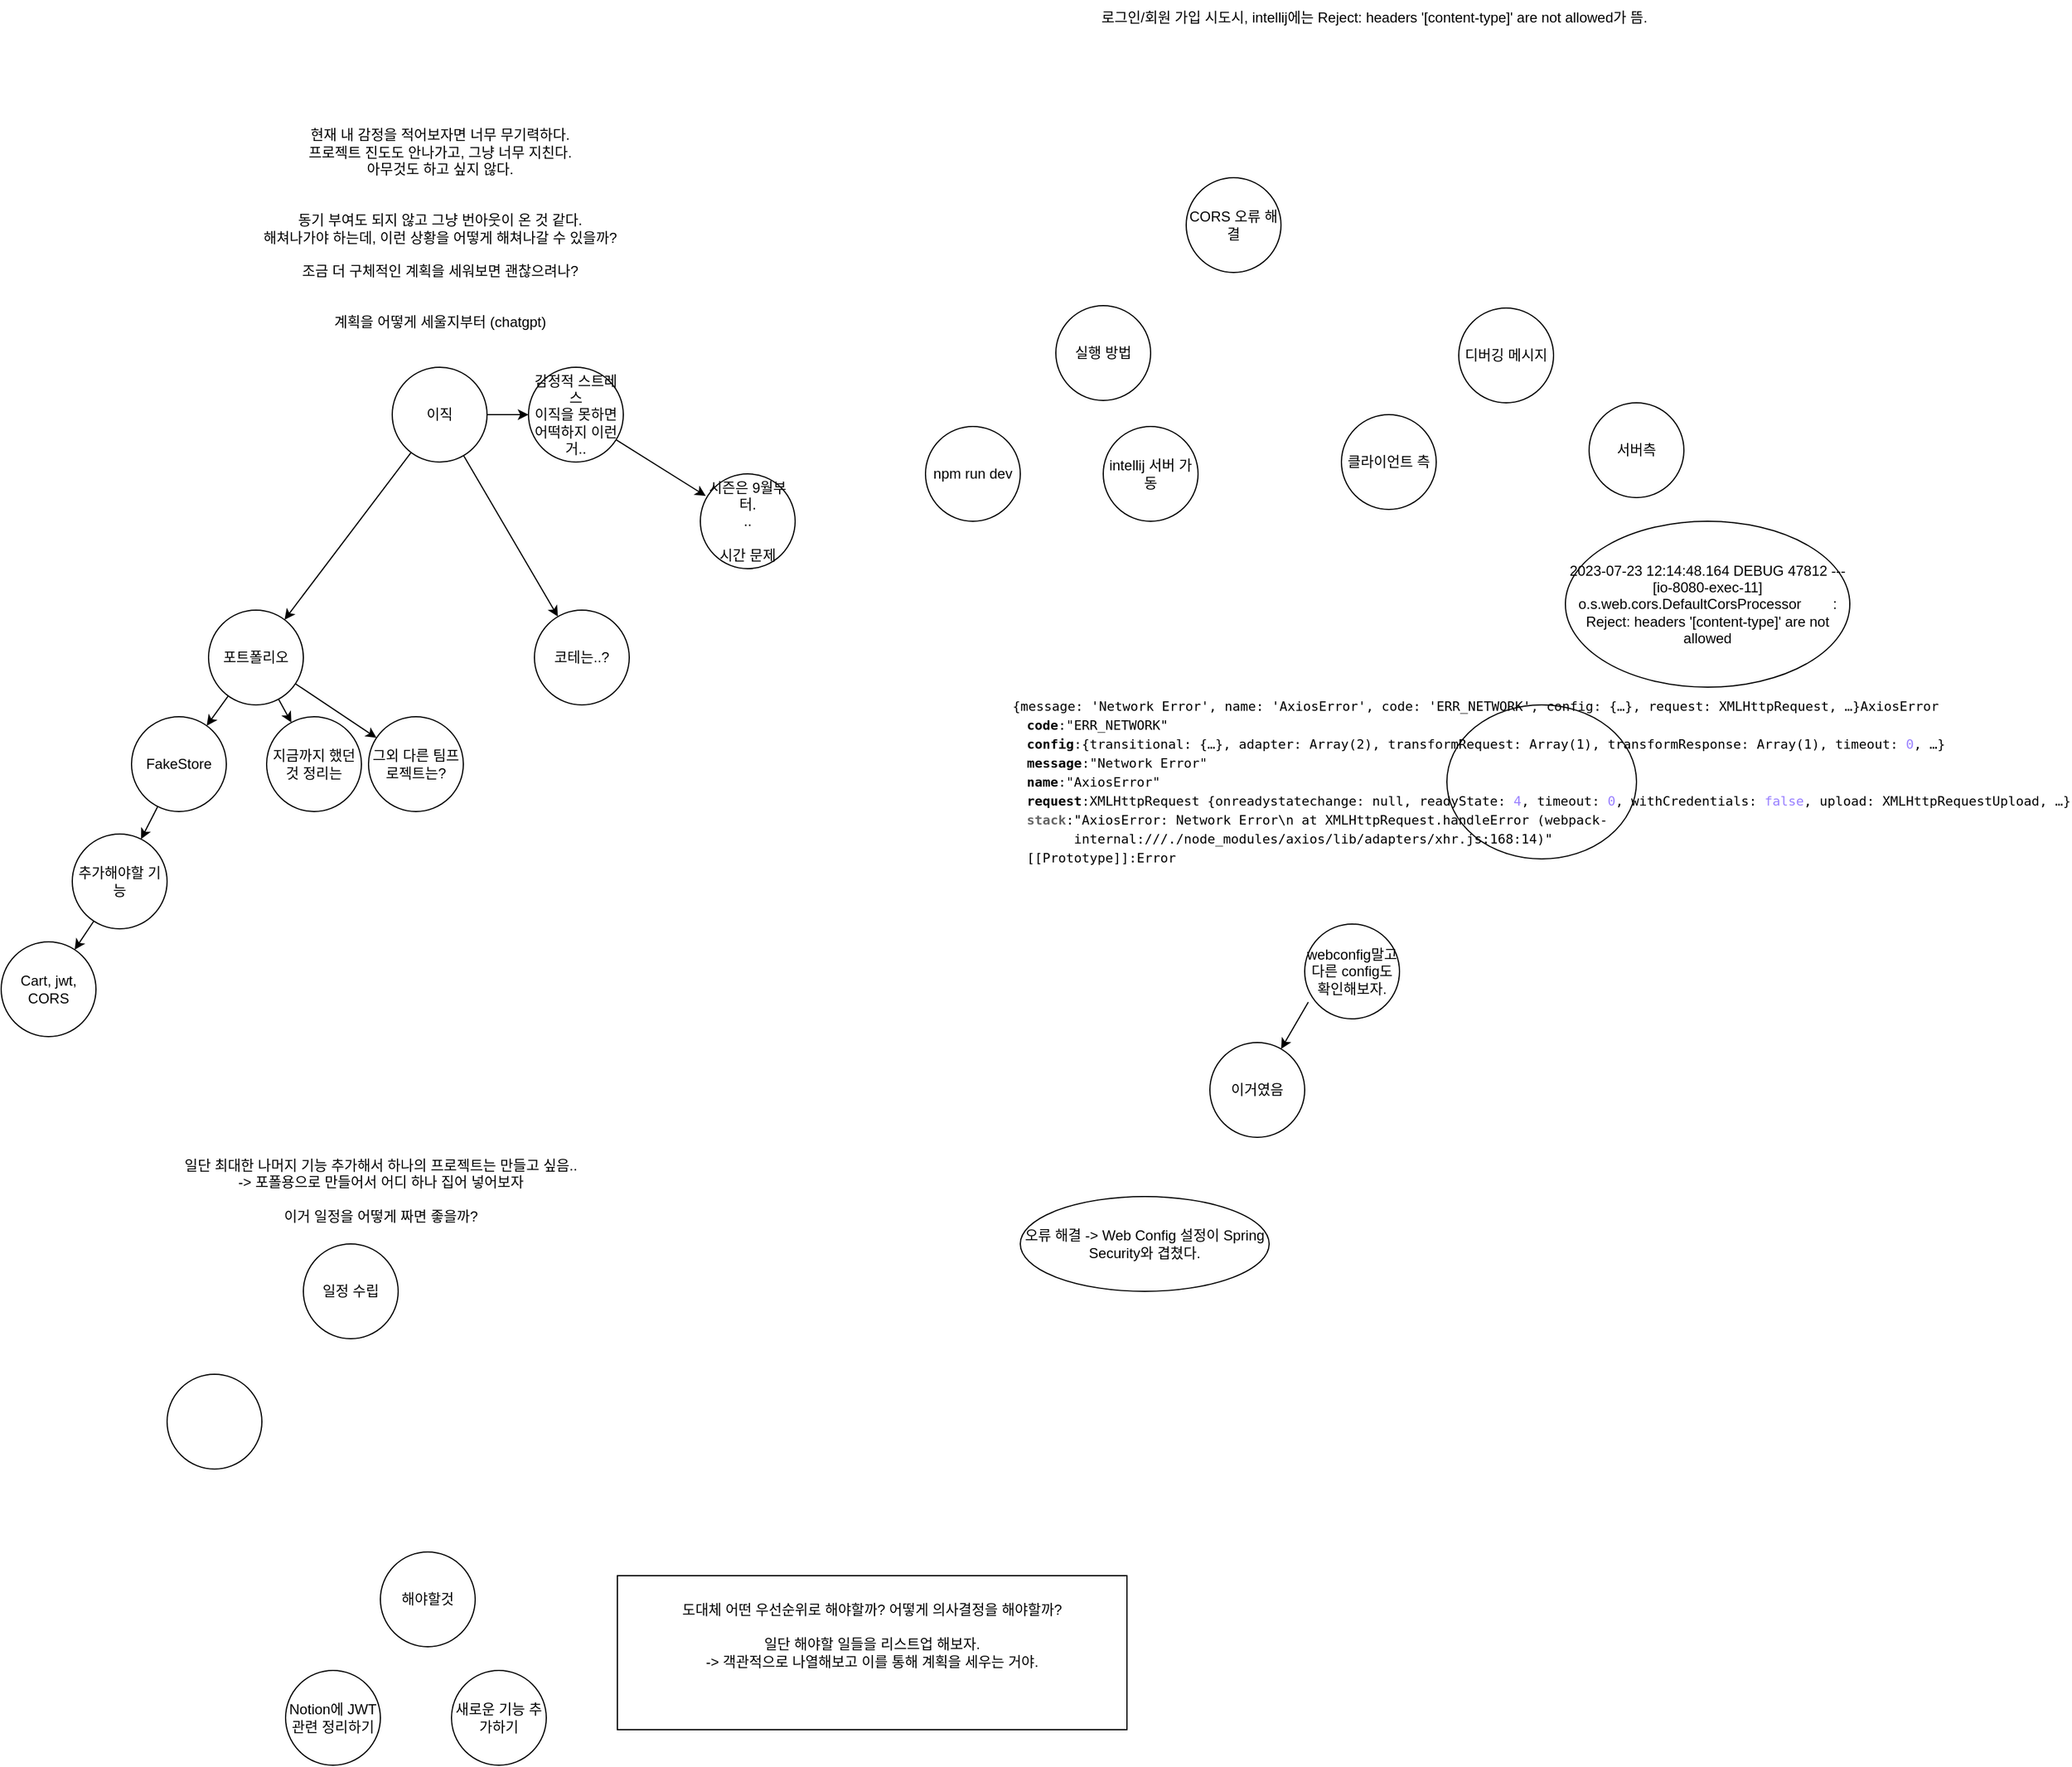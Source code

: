 <mxfile version="21.2.9" type="github">
  <diagram name="페이지-1" id="KOJUU7Jg7iE1d3swBxz0">
    <mxGraphModel dx="1644" dy="2077" grid="1" gridSize="10" guides="1" tooltips="1" connect="1" arrows="1" fold="1" page="1" pageScale="1" pageWidth="827" pageHeight="1169" math="0" shadow="0">
      <root>
        <mxCell id="0" />
        <mxCell id="1" parent="0" />
        <mxCell id="d41BM-Q_3s56RhrBIzpa-1" value="FakeStore" style="ellipse;whiteSpace=wrap;html=1;aspect=fixed;" vertex="1" parent="1">
          <mxGeometry x="180" y="495" width="80" height="80" as="geometry" />
        </mxCell>
        <mxCell id="d41BM-Q_3s56RhrBIzpa-2" value="현재 내 감정을 적어보자면 너무 무기력하다.&lt;br&gt;프로젝트 진도도 안나가고, 그냥 너무 지친다.&lt;br&gt;아무것도 하고 싶지 않다.&lt;br&gt;&lt;br&gt;&lt;br&gt;동기 부여도 되지 않고 그냥 번아웃이 온 것 같다.&lt;br&gt;해쳐나가야 하는데,&amp;nbsp;이런 상황을 어떻게 해쳐나갈 수 있을까?&lt;br&gt;&lt;br&gt;조금 더 구체적인 계획을 세워보면 괜찮으려나?&lt;br&gt;&lt;br&gt;&lt;br&gt;계획을 어떻게 세울지부터 (chatgpt)" style="text;html=1;align=center;verticalAlign=middle;resizable=0;points=[];autosize=1;strokeColor=none;fillColor=none;" vertex="1" parent="1">
          <mxGeometry x="285" y="-12" width="310" height="190" as="geometry" />
        </mxCell>
        <mxCell id="d41BM-Q_3s56RhrBIzpa-3" value="포트폴리오" style="ellipse;whiteSpace=wrap;html=1;" vertex="1" parent="1">
          <mxGeometry x="245" y="405" width="80" height="80" as="geometry" />
        </mxCell>
        <mxCell id="d41BM-Q_3s56RhrBIzpa-4" value="추가해야할 기능" style="ellipse;whiteSpace=wrap;html=1;" vertex="1" parent="1">
          <mxGeometry x="130" y="594" width="80" height="80" as="geometry" />
        </mxCell>
        <mxCell id="d41BM-Q_3s56RhrBIzpa-5" value="Cart, jwt, CORS" style="ellipse;whiteSpace=wrap;html=1;" vertex="1" parent="1">
          <mxGeometry x="70" y="685" width="80" height="80" as="geometry" />
        </mxCell>
        <mxCell id="d41BM-Q_3s56RhrBIzpa-6" value="시즌은 9월부터.&lt;br&gt;..&lt;br&gt;&lt;br&gt;시간 문제" style="ellipse;whiteSpace=wrap;html=1;" vertex="1" parent="1">
          <mxGeometry x="660" y="290" width="80" height="80" as="geometry" />
        </mxCell>
        <mxCell id="d41BM-Q_3s56RhrBIzpa-7" value="감정적 스트레스&lt;br&gt;이직을 못하면 어떡하지 이런거.." style="ellipse;whiteSpace=wrap;html=1;" vertex="1" parent="1">
          <mxGeometry x="515" y="200" width="80" height="80" as="geometry" />
        </mxCell>
        <mxCell id="d41BM-Q_3s56RhrBIzpa-8" value="그외 다른 팀프로젝트는?" style="ellipse;whiteSpace=wrap;html=1;" vertex="1" parent="1">
          <mxGeometry x="380" y="495" width="80" height="80" as="geometry" />
        </mxCell>
        <mxCell id="d41BM-Q_3s56RhrBIzpa-10" value="지금까지 했던것 정리는" style="ellipse;whiteSpace=wrap;html=1;" vertex="1" parent="1">
          <mxGeometry x="294" y="495" width="80" height="80" as="geometry" />
        </mxCell>
        <mxCell id="d41BM-Q_3s56RhrBIzpa-11" value="코테는..?" style="ellipse;whiteSpace=wrap;html=1;" vertex="1" parent="1">
          <mxGeometry x="520" y="405" width="80" height="80" as="geometry" />
        </mxCell>
        <mxCell id="d41BM-Q_3s56RhrBIzpa-14" value="" style="endArrow=classic;html=1;rounded=0;" edge="1" parent="1" source="d41BM-Q_3s56RhrBIzpa-3" target="d41BM-Q_3s56RhrBIzpa-1">
          <mxGeometry width="50" height="50" relative="1" as="geometry">
            <mxPoint x="195" y="455" as="sourcePoint" />
            <mxPoint x="245" y="405" as="targetPoint" />
          </mxGeometry>
        </mxCell>
        <mxCell id="d41BM-Q_3s56RhrBIzpa-15" value="" style="endArrow=classic;html=1;rounded=0;" edge="1" parent="1" source="d41BM-Q_3s56RhrBIzpa-3" target="d41BM-Q_3s56RhrBIzpa-10">
          <mxGeometry width="50" height="50" relative="1" as="geometry">
            <mxPoint x="284" y="485" as="sourcePoint" />
            <mxPoint x="257" y="515" as="targetPoint" />
          </mxGeometry>
        </mxCell>
        <mxCell id="d41BM-Q_3s56RhrBIzpa-16" value="" style="endArrow=classic;html=1;rounded=0;" edge="1" parent="1" source="d41BM-Q_3s56RhrBIzpa-3" target="d41BM-Q_3s56RhrBIzpa-8">
          <mxGeometry width="50" height="50" relative="1" as="geometry">
            <mxPoint x="294" y="495" as="sourcePoint" />
            <mxPoint x="267" y="525" as="targetPoint" />
          </mxGeometry>
        </mxCell>
        <mxCell id="d41BM-Q_3s56RhrBIzpa-17" value="" style="endArrow=classic;html=1;rounded=0;" edge="1" parent="1" source="d41BM-Q_3s56RhrBIzpa-1" target="d41BM-Q_3s56RhrBIzpa-4">
          <mxGeometry width="50" height="50" relative="1" as="geometry">
            <mxPoint x="280" y="575" as="sourcePoint" />
            <mxPoint x="330" y="525" as="targetPoint" />
          </mxGeometry>
        </mxCell>
        <mxCell id="d41BM-Q_3s56RhrBIzpa-18" value="" style="endArrow=classic;html=1;rounded=0;" edge="1" parent="1" source="d41BM-Q_3s56RhrBIzpa-4" target="d41BM-Q_3s56RhrBIzpa-5">
          <mxGeometry width="50" height="50" relative="1" as="geometry">
            <mxPoint x="194" y="665" as="sourcePoint" />
            <mxPoint x="180" y="692" as="targetPoint" />
          </mxGeometry>
        </mxCell>
        <mxCell id="d41BM-Q_3s56RhrBIzpa-19" value="이직" style="ellipse;whiteSpace=wrap;html=1;" vertex="1" parent="1">
          <mxGeometry x="400" y="200" width="80" height="80" as="geometry" />
        </mxCell>
        <mxCell id="d41BM-Q_3s56RhrBIzpa-22" value="" style="endArrow=classic;html=1;rounded=0;" edge="1" parent="1" source="d41BM-Q_3s56RhrBIzpa-19" target="d41BM-Q_3s56RhrBIzpa-3">
          <mxGeometry width="50" height="50" relative="1" as="geometry">
            <mxPoint x="800" y="490" as="sourcePoint" />
            <mxPoint x="850" y="440" as="targetPoint" />
          </mxGeometry>
        </mxCell>
        <mxCell id="d41BM-Q_3s56RhrBIzpa-23" value="" style="endArrow=classic;html=1;rounded=0;" edge="1" parent="1" source="d41BM-Q_3s56RhrBIzpa-19" target="d41BM-Q_3s56RhrBIzpa-11">
          <mxGeometry width="50" height="50" relative="1" as="geometry">
            <mxPoint x="426" y="282" as="sourcePoint" />
            <mxPoint x="319" y="423" as="targetPoint" />
          </mxGeometry>
        </mxCell>
        <mxCell id="d41BM-Q_3s56RhrBIzpa-24" value="" style="endArrow=classic;html=1;rounded=0;" edge="1" parent="1" source="d41BM-Q_3s56RhrBIzpa-19" target="d41BM-Q_3s56RhrBIzpa-7">
          <mxGeometry width="50" height="50" relative="1" as="geometry">
            <mxPoint x="800" y="490" as="sourcePoint" />
            <mxPoint x="850" y="440" as="targetPoint" />
          </mxGeometry>
        </mxCell>
        <mxCell id="d41BM-Q_3s56RhrBIzpa-25" value="" style="endArrow=classic;html=1;rounded=0;entryX=0.057;entryY=0.233;entryDx=0;entryDy=0;entryPerimeter=0;" edge="1" parent="1" source="d41BM-Q_3s56RhrBIzpa-7" target="d41BM-Q_3s56RhrBIzpa-6">
          <mxGeometry width="50" height="50" relative="1" as="geometry">
            <mxPoint x="800" y="490" as="sourcePoint" />
            <mxPoint x="850" y="440" as="targetPoint" />
          </mxGeometry>
        </mxCell>
        <mxCell id="d41BM-Q_3s56RhrBIzpa-27" value="CORS 오류 해결" style="ellipse;whiteSpace=wrap;html=1;" vertex="1" parent="1">
          <mxGeometry x="1070" y="40" width="80" height="80" as="geometry" />
        </mxCell>
        <mxCell id="d41BM-Q_3s56RhrBIzpa-28" value="실행 방법&lt;br&gt;" style="ellipse;whiteSpace=wrap;html=1;" vertex="1" parent="1">
          <mxGeometry x="960" y="148" width="80" height="80" as="geometry" />
        </mxCell>
        <mxCell id="d41BM-Q_3s56RhrBIzpa-30" value="npm run dev" style="ellipse;whiteSpace=wrap;html=1;" vertex="1" parent="1">
          <mxGeometry x="850" y="250" width="80" height="80" as="geometry" />
        </mxCell>
        <mxCell id="d41BM-Q_3s56RhrBIzpa-31" value="intellij 서버 가동" style="ellipse;whiteSpace=wrap;html=1;" vertex="1" parent="1">
          <mxGeometry x="1000" y="250" width="80" height="80" as="geometry" />
        </mxCell>
        <mxCell id="d41BM-Q_3s56RhrBIzpa-32" value="일단 최대한 나머지 기능 추가해서 하나의 프로젝트는 만들고 싶음..&lt;br&gt;-&amp;gt; 포폴용으로 만들어서 어디 하나 집어 넣어보자&lt;br&gt;&lt;br&gt;이거 일정을 어떻게 짜면 좋을까?" style="text;html=1;align=center;verticalAlign=middle;resizable=0;points=[];autosize=1;strokeColor=none;fillColor=none;" vertex="1" parent="1">
          <mxGeometry x="220" y="860" width="340" height="70" as="geometry" />
        </mxCell>
        <mxCell id="d41BM-Q_3s56RhrBIzpa-33" value="일정 수립" style="ellipse;whiteSpace=wrap;html=1;" vertex="1" parent="1">
          <mxGeometry x="325" y="940" width="80" height="80" as="geometry" />
        </mxCell>
        <mxCell id="d41BM-Q_3s56RhrBIzpa-34" value="" style="ellipse;whiteSpace=wrap;html=1;" vertex="1" parent="1">
          <mxGeometry x="210" y="1050" width="80" height="80" as="geometry" />
        </mxCell>
        <mxCell id="d41BM-Q_3s56RhrBIzpa-35" value="디버깅 메시지" style="ellipse;whiteSpace=wrap;html=1;" vertex="1" parent="1">
          <mxGeometry x="1300" y="150" width="80" height="80" as="geometry" />
        </mxCell>
        <mxCell id="d41BM-Q_3s56RhrBIzpa-36" value="로그인/회원 가입 시도시, intellij에는&amp;nbsp;Reject: headers &#39;[content-type]&#39; are not allowed가 뜸.&amp;nbsp;" style="text;html=1;align=center;verticalAlign=middle;resizable=0;points=[];autosize=1;strokeColor=none;fillColor=none;" vertex="1" parent="1">
          <mxGeometry x="990" y="-110" width="480" height="30" as="geometry" />
        </mxCell>
        <mxCell id="d41BM-Q_3s56RhrBIzpa-38" value="2023-07-23 12:14:48.164 DEBUG 47812 --- [io-8080-exec-11] o.s.web.cors.DefaultCorsProcessor&amp;nbsp; &amp;nbsp; &amp;nbsp; &amp;nbsp; : Reject: headers &#39;[content-type]&#39; are not allowed" style="ellipse;whiteSpace=wrap;html=1;" vertex="1" parent="1">
          <mxGeometry x="1390" y="330" width="240" height="140" as="geometry" />
        </mxCell>
        <mxCell id="d41BM-Q_3s56RhrBIzpa-39" value="서버측" style="ellipse;whiteSpace=wrap;html=1;" vertex="1" parent="1">
          <mxGeometry x="1410" y="230" width="80" height="80" as="geometry" />
        </mxCell>
        <mxCell id="d41BM-Q_3s56RhrBIzpa-40" value="클라이언트 측" style="ellipse;whiteSpace=wrap;html=1;" vertex="1" parent="1">
          <mxGeometry x="1201" y="240" width="80" height="80" as="geometry" />
        </mxCell>
        <mxCell id="d41BM-Q_3s56RhrBIzpa-44" value="&lt;ol style=&quot;box-sizing: border-box; min-width: 0px; min-height: 0px; font-family: menlo, monospace; font-size: 11px; padding: 0px; margin: 0px; z-index: 0; position: relative; color: var(--color-text-primary); display: flex; flex-direction: column; list-style-type: none; text-align: start;&quot; tabindex=&quot;-1&quot; role=&quot;tree&quot; class=&quot;tree-outline hide-selection-when-blurred source-code object-properties-section&quot;&gt;&lt;li style=&quot;box-sizing: border-box; min-width: 0px; min-height: 16px; display: flex; flex-direction: row; text-overflow: ellipsis; position: relative; align-items: center; user-select: text;&quot; aria-expanded=&quot;true&quot; class=&quot;parent object-properties-section-root-element expanded&quot; role=&quot;treeitem&quot; title=&quot;&quot;&gt;&lt;span style=&quot;box-sizing: border-box; min-width: 0px; min-height: 0px;&quot; class=&quot;object-properties-preview&quot;&gt;{&lt;span style=&quot;box-sizing: border-box; min-width: 0px; min-height: 0px; color: var(--color-text-secondary); flex-shrink: 0;&quot; class=&quot;name&quot;&gt;message&lt;/span&gt;: &lt;span style=&quot;box-sizing: border-box; min-width: 0px; min-height: 0px; unicode-bidi: -webkit-isolate; color: var(--color-syntax-1); word-break: break-all;&quot; class=&quot;object-value-string&quot;&gt;&#39;Network Error&#39;&lt;/span&gt;, &lt;span style=&quot;box-sizing: border-box; min-width: 0px; min-height: 0px; color: var(--color-text-secondary); flex-shrink: 0;&quot; class=&quot;name&quot;&gt;name&lt;/span&gt;: &lt;span style=&quot;box-sizing: border-box; min-width: 0px; min-height: 0px; unicode-bidi: -webkit-isolate; color: var(--color-syntax-1); word-break: break-all;&quot; class=&quot;object-value-string&quot;&gt;&#39;AxiosError&#39;&lt;/span&gt;, &lt;span style=&quot;box-sizing: border-box; min-width: 0px; min-height: 0px; color: var(--color-text-secondary); flex-shrink: 0;&quot; class=&quot;name&quot;&gt;code&lt;/span&gt;: &lt;span style=&quot;box-sizing: border-box; min-width: 0px; min-height: 0px; unicode-bidi: -webkit-isolate; color: var(--color-syntax-1); word-break: break-all;&quot; class=&quot;object-value-string&quot;&gt;&#39;ERR_NETWORK&#39;&lt;/span&gt;, &lt;span style=&quot;box-sizing: border-box; min-width: 0px; min-height: 0px; color: var(--color-text-secondary); flex-shrink: 0;&quot; class=&quot;name&quot;&gt;config&lt;/span&gt;: &lt;span style=&quot;box-sizing: border-box; min-width: 0px; min-height: 0px;&quot; title=&quot;Object&quot; class=&quot;object-value-object&quot;&gt;{…}&lt;/span&gt;, &lt;span style=&quot;box-sizing: border-box; min-width: 0px; min-height: 0px; color: var(--color-text-secondary); flex-shrink: 0;&quot; class=&quot;name&quot;&gt;request&lt;/span&gt;: &lt;span style=&quot;box-sizing: border-box; min-width: 0px; min-height: 0px;&quot; title=&quot;XMLHttpRequest&quot; class=&quot;object-value-object&quot;&gt;XMLHttpRequest&lt;/span&gt;&lt;span style=&quot;box-sizing: border-box; min-width: 0px; min-height: 0px;&quot;&gt;,&amp;nbsp;…&lt;/span&gt;}&lt;/span&gt;&lt;span style=&quot;box-sizing: border-box; min-width: 0px; min-height: 0px;&quot; class=&quot;object-description&quot;&gt;AxiosError&amp;nbsp;&lt;/span&gt;&lt;span style=&quot;box-sizing: border-box; min-width: 0px; min-height: 0px; overflow-wrap: break-word; font-style: italic; word-break: break-all;&quot; tabindex=&quot;-1&quot; class=&quot;console-object console-object-preview&quot;&gt;&lt;/span&gt;&lt;/li&gt;&lt;ol style=&quot;box-sizing: border-box; min-width: 0px; min-height: 0px; list-style-type: none; padding-left: 12px;&quot; role=&quot;group&quot; class=&quot;children expanded&quot;&gt;&lt;li style=&quot;box-sizing: border-box; min-width: 0px; min-height: 16px; text-overflow: ellipsis; position: relative; display: flex; align-items: center; user-select: text;&quot; data-object-property-name-for-test=&quot;code&quot; role=&quot;treeitem&quot;&gt;&lt;span style=&quot;box-sizing: border-box; min-width: 0px; min-height: 0px; overflow: hidden; line-height: 16px; display: flex;&quot; class=&quot;name-and-value&quot;&gt;&lt;span style=&quot;box-sizing: border-box; min-width: 0px; min-height: 0px; color: var(--color-syntax-2); flex-shrink: 0; font-weight: bold;&quot; title=&quot;code&quot; class=&quot;name own-property&quot;&gt;code&lt;/span&gt;&lt;span style=&quot;box-sizing: border-box; min-width: 0px; min-height: 0px; flex-shrink: 0;&quot; class=&quot;separator&quot;&gt;: &lt;/span&gt;&lt;span style=&quot;box-sizing: border-box; min-width: 0px; min-height: 0px; unicode-bidi: -webkit-isolate; color: var(--color-syntax-1);&quot; title=&quot;ERR_NETWORK&quot; class=&quot;object-value-string value&quot;&gt;&quot;ERR_NETWORK&quot;&lt;/span&gt;&lt;/span&gt;&lt;/li&gt;&lt;li style=&quot;box-sizing: border-box; min-width: 0px; min-height: 16px; text-overflow: ellipsis; position: relative; display: flex; align-items: center; user-select: text;&quot; aria-expanded=&quot;false&quot; class=&quot;parent&quot; data-object-property-name-for-test=&quot;config&quot; role=&quot;treeitem&quot;&gt;&lt;span style=&quot;box-sizing: border-box; min-width: 0px; min-height: 0px; overflow: hidden; line-height: 16px; display: flex;&quot; class=&quot;name-and-value&quot;&gt;&lt;span style=&quot;box-sizing: border-box; min-width: 0px; min-height: 0px; color: var(--color-syntax-2); flex-shrink: 0; font-weight: bold;&quot; title=&quot;config&quot; class=&quot;name own-property&quot;&gt;config&lt;/span&gt;&lt;span style=&quot;box-sizing: border-box; min-width: 0px; min-height: 0px; flex-shrink: 0;&quot; class=&quot;separator&quot;&gt;: &lt;/span&gt;&lt;span style=&quot;box-sizing: border-box; min-width: 0px; min-height: 0px;&quot; title=&quot;Object&quot; class=&quot;object-value-object value&quot;&gt;&lt;span style=&quot;box-sizing: border-box; min-width: 0px; min-height: 0px;&quot; class=&quot;object-properties-preview&quot;&gt;{&lt;span style=&quot;box-sizing: border-box; min-width: 0px; min-height: 0px; color: var(--color-text-secondary); flex-shrink: 0;&quot; class=&quot;name&quot;&gt;transitional&lt;/span&gt;:&amp;nbsp;&lt;span style=&quot;box-sizing: border-box; min-width: 0px; min-height: 0px;&quot; title=&quot;Object&quot; class=&quot;object-value-object&quot;&gt;{…}&lt;/span&gt;,&amp;nbsp;&lt;span style=&quot;box-sizing: border-box; min-width: 0px; min-height: 0px; color: var(--color-text-secondary); flex-shrink: 0;&quot; class=&quot;name&quot;&gt;adapter&lt;/span&gt;:&amp;nbsp;&lt;span style=&quot;box-sizing: border-box; min-width: 0px; min-height: 0px;&quot; class=&quot;object-value-array&quot;&gt;Array(2)&lt;/span&gt;,&amp;nbsp;&lt;span style=&quot;box-sizing: border-box; min-width: 0px; min-height: 0px; color: var(--color-text-secondary); flex-shrink: 0;&quot; class=&quot;name&quot;&gt;transformRequest&lt;/span&gt;:&amp;nbsp;&lt;span style=&quot;box-sizing: border-box; min-width: 0px; min-height: 0px;&quot; class=&quot;object-value-array&quot;&gt;Array(1)&lt;/span&gt;,&amp;nbsp;&lt;span style=&quot;box-sizing: border-box; min-width: 0px; min-height: 0px; color: var(--color-text-secondary); flex-shrink: 0;&quot; class=&quot;name&quot;&gt;transformResponse&lt;/span&gt;:&amp;nbsp;&lt;span style=&quot;box-sizing: border-box; min-width: 0px; min-height: 0px;&quot; class=&quot;object-value-array&quot;&gt;Array(1)&lt;/span&gt;,&amp;nbsp;&lt;span style=&quot;box-sizing: border-box; min-width: 0px; min-height: 0px; color: var(--color-text-secondary); flex-shrink: 0;&quot; class=&quot;name&quot;&gt;timeout&lt;/span&gt;:&amp;nbsp;&lt;span style=&quot;box-sizing: border-box; min-width: 0px; min-height: 0px; color: var(--override-primitive-dark-mode-color); --override-primitive-dark-mode-color: hsl(252deg 100% 75%);&quot; class=&quot;object-value-number&quot;&gt;0&lt;/span&gt;&lt;span style=&quot;box-sizing: border-box; min-width: 0px; min-height: 0px;&quot;&gt;,&amp;nbsp;…&lt;/span&gt;}&lt;/span&gt;&lt;/span&gt;&lt;/span&gt;&lt;/li&gt;&lt;li style=&quot;box-sizing: border-box; min-width: 0px; min-height: 16px; text-overflow: ellipsis; position: relative; display: flex; align-items: center; user-select: text;&quot; data-object-property-name-for-test=&quot;message&quot; role=&quot;treeitem&quot;&gt;&lt;span style=&quot;box-sizing: border-box; min-width: 0px; min-height: 0px; overflow: hidden; line-height: 16px; display: flex;&quot; class=&quot;name-and-value&quot;&gt;&lt;span style=&quot;box-sizing: border-box; min-width: 0px; min-height: 0px; color: var(--color-syntax-2); flex-shrink: 0; font-weight: bold;&quot; title=&quot;message&quot; class=&quot;name own-property&quot;&gt;message&lt;/span&gt;&lt;span style=&quot;box-sizing: border-box; min-width: 0px; min-height: 0px; flex-shrink: 0;&quot; class=&quot;separator&quot;&gt;: &lt;/span&gt;&lt;span style=&quot;box-sizing: border-box; min-width: 0px; min-height: 0px; unicode-bidi: -webkit-isolate; color: var(--color-syntax-1);&quot; title=&quot;Network Error&quot; class=&quot;object-value-string value&quot;&gt;&quot;Network Error&quot;&lt;/span&gt;&lt;/span&gt;&lt;/li&gt;&lt;li style=&quot;box-sizing: border-box; min-width: 0px; min-height: 16px; text-overflow: ellipsis; position: relative; display: flex; align-items: center; user-select: text;&quot; data-object-property-name-for-test=&quot;name&quot; role=&quot;treeitem&quot;&gt;&lt;span style=&quot;box-sizing: border-box; min-width: 0px; min-height: 0px; overflow: hidden; line-height: 16px; display: flex;&quot; class=&quot;name-and-value&quot;&gt;&lt;span style=&quot;box-sizing: border-box; min-width: 0px; min-height: 0px; color: var(--color-syntax-2); flex-shrink: 0; font-weight: bold;&quot; title=&quot;name&quot; class=&quot;name own-property&quot;&gt;name&lt;/span&gt;&lt;span style=&quot;box-sizing: border-box; min-width: 0px; min-height: 0px; flex-shrink: 0;&quot; class=&quot;separator&quot;&gt;: &lt;/span&gt;&lt;span style=&quot;box-sizing: border-box; min-width: 0px; min-height: 0px; unicode-bidi: -webkit-isolate; color: var(--color-syntax-1);&quot; title=&quot;AxiosError&quot; class=&quot;object-value-string value&quot;&gt;&quot;AxiosError&quot;&lt;/span&gt;&lt;/span&gt;&lt;/li&gt;&lt;li style=&quot;box-sizing: border-box; min-width: 0px; min-height: 16px; text-overflow: ellipsis; position: relative; display: flex; align-items: center; user-select: text;&quot; aria-expanded=&quot;false&quot; class=&quot;parent&quot; data-object-property-name-for-test=&quot;request&quot; role=&quot;treeitem&quot;&gt;&lt;span style=&quot;box-sizing: border-box; min-width: 0px; min-height: 0px; overflow: hidden; line-height: 16px; display: flex;&quot; class=&quot;name-and-value&quot;&gt;&lt;span style=&quot;box-sizing: border-box; min-width: 0px; min-height: 0px; color: var(--color-syntax-2); flex-shrink: 0; font-weight: bold;&quot; title=&quot;request&quot; class=&quot;name own-property&quot;&gt;request&lt;/span&gt;&lt;span style=&quot;box-sizing: border-box; min-width: 0px; min-height: 0px; flex-shrink: 0;&quot; class=&quot;separator&quot;&gt;: &lt;/span&gt;&lt;span style=&quot;box-sizing: border-box; min-width: 0px; min-height: 0px;&quot; title=&quot;XMLHttpRequest&quot; class=&quot;object-value-object value&quot;&gt;&lt;span style=&quot;box-sizing: border-box; min-width: 0px; min-height: 0px; color: var(--color-text-secondary);&quot; class=&quot;object-description&quot;&gt;XMLHttpRequest&amp;nbsp;&lt;/span&gt;&lt;span style=&quot;box-sizing: border-box; min-width: 0px; min-height: 0px;&quot; class=&quot;object-properties-preview&quot;&gt;{&lt;span style=&quot;box-sizing: border-box; min-width: 0px; min-height: 0px; color: var(--color-text-secondary); flex-shrink: 0;&quot; class=&quot;name&quot;&gt;onreadystatechange&lt;/span&gt;:&amp;nbsp;&lt;span style=&quot;box-sizing: border-box; min-width: 0px; min-height: 0px; color: var(--color-text-disabled);&quot; class=&quot;object-value-null&quot;&gt;null&lt;/span&gt;,&amp;nbsp;&lt;span style=&quot;box-sizing: border-box; min-width: 0px; min-height: 0px; color: var(--color-text-secondary); flex-shrink: 0;&quot; class=&quot;name&quot;&gt;readyState&lt;/span&gt;:&amp;nbsp;&lt;span style=&quot;box-sizing: border-box; min-width: 0px; min-height: 0px; color: var(--override-primitive-dark-mode-color); --override-primitive-dark-mode-color: hsl(252deg 100% 75%);&quot; class=&quot;object-value-number&quot;&gt;4&lt;/span&gt;,&amp;nbsp;&lt;span style=&quot;box-sizing: border-box; min-width: 0px; min-height: 0px; color: var(--color-text-secondary); flex-shrink: 0;&quot; class=&quot;name&quot;&gt;timeout&lt;/span&gt;:&amp;nbsp;&lt;span style=&quot;box-sizing: border-box; min-width: 0px; min-height: 0px; color: var(--override-primitive-dark-mode-color); --override-primitive-dark-mode-color: hsl(252deg 100% 75%);&quot; class=&quot;object-value-number&quot;&gt;0&lt;/span&gt;,&amp;nbsp;&lt;span style=&quot;box-sizing: border-box; min-width: 0px; min-height: 0px; color: var(--color-text-secondary); flex-shrink: 0;&quot; class=&quot;name&quot;&gt;withCredentials&lt;/span&gt;:&amp;nbsp;&lt;span style=&quot;box-sizing: border-box; min-width: 0px; min-height: 0px; color: var(--override-primitive-dark-mode-color); --override-primitive-dark-mode-color: hsl(252deg 100% 75%);&quot; class=&quot;object-value-boolean&quot;&gt;false&lt;/span&gt;,&amp;nbsp;&lt;span style=&quot;box-sizing: border-box; min-width: 0px; min-height: 0px; color: var(--color-text-secondary); flex-shrink: 0;&quot; class=&quot;name&quot;&gt;upload&lt;/span&gt;:&amp;nbsp;&lt;span style=&quot;box-sizing: border-box; min-width: 0px; min-height: 0px;&quot; title=&quot;XMLHttpRequestUpload&quot; class=&quot;object-value-object&quot;&gt;XMLHttpRequestUpload&lt;/span&gt;&lt;span style=&quot;box-sizing: border-box; min-width: 0px; min-height: 0px;&quot;&gt;,&amp;nbsp;…&lt;/span&gt;}&lt;/span&gt;&lt;/span&gt;&lt;/span&gt;&lt;/li&gt;&lt;li style=&quot;box-sizing: border-box; min-width: 0px; min-height: 16px; text-overflow: ellipsis; position: relative; display: flex; align-items: center; user-select: text;&quot; data-object-property-name-for-test=&quot;stack&quot; role=&quot;treeitem&quot;&gt;&lt;span style=&quot;box-sizing: border-box; min-width: 0px; min-height: 0px; overflow: hidden; line-height: 16px; display: flex;&quot; class=&quot;name-and-value&quot;&gt;&lt;span style=&quot;box-sizing: border-box; min-width: 0px; min-height: 0px; color: var(--color-syntax-2); flex-shrink: 0; opacity: 0.6; font-weight: bold;&quot; title=&quot;stack&quot; class=&quot;name object-properties-section-dimmed own-property&quot;&gt;stack&lt;/span&gt;&lt;span style=&quot;box-sizing: border-box; min-width: 0px; min-height: 0px; flex-shrink: 0;&quot; class=&quot;separator&quot;&gt;: &lt;/span&gt;&lt;span style=&quot;box-sizing: border-box; min-width: 0px; min-height: 0px; unicode-bidi: -webkit-isolate; color: var(--color-syntax-1);&quot; title=&quot;AxiosError: Network Error&lt;br/&gt;    at XMLHttpRequest.handleError (webpack-internal:///./node_modules/axios/lib/adapters/xhr.js:168:14)&quot; class=&quot;object-value-string value&quot;&gt;&quot;AxiosError: Network Error\n    at XMLHttpRequest.handleError (webpack-internal:///./node_modules/axios/lib/adapters/xhr.js:168:14)&quot;&lt;/span&gt;&lt;/span&gt;&lt;/li&gt;&lt;li style=&quot;box-sizing: border-box; min-width: 0px; min-height: 16px; outline-width: 0px; text-overflow: ellipsis; position: relative; display: flex; align-items: center; user-select: text;&quot; aria-selected=&quot;true&quot; tabindex=&quot;-1&quot; aria-expanded=&quot;false&quot; class=&quot;parent selected&quot; data-object-property-name-for-test=&quot;[[Prototype]]&quot; role=&quot;treeitem&quot;&gt;&lt;span style=&quot;box-sizing: border-box; min-width: 0px; min-height: 0px; overflow: hidden; line-height: 16px; display: flex;&quot; class=&quot;name-and-value&quot;&gt;&lt;span style=&quot;box-sizing: border-box; min-width: 0px; min-height: 0px; color: var(--color-text-secondary); flex-shrink: 0;&quot; title=&quot;[[Prototype]]&quot; class=&quot;name synthetic-property&quot;&gt;[[Prototype]]&lt;/span&gt;&lt;span style=&quot;box-sizing: border-box; min-width: 0px; min-height: 0px; flex-shrink: 0;&quot; class=&quot;separator&quot;&gt;: &lt;/span&gt;&lt;span style=&quot;box-sizing: border-box; min-width: 0px; min-height: 0px;&quot; title=&quot;Error&quot; class=&quot;object-value-object value&quot;&gt;Error&lt;/span&gt;&lt;/span&gt;&lt;/li&gt;&lt;/ol&gt;&lt;/ol&gt;" style="ellipse;whiteSpace=wrap;html=1;" vertex="1" parent="1">
          <mxGeometry x="1290" y="485" width="160" height="130" as="geometry" />
        </mxCell>
        <mxCell id="d41BM-Q_3s56RhrBIzpa-45" value="webconfig말고 다른 config도 확인해보자." style="ellipse;whiteSpace=wrap;html=1;" vertex="1" parent="1">
          <mxGeometry x="1170" y="670" width="80" height="80" as="geometry" />
        </mxCell>
        <mxCell id="d41BM-Q_3s56RhrBIzpa-46" value="이거였음" style="ellipse;whiteSpace=wrap;html=1;" vertex="1" parent="1">
          <mxGeometry x="1090" y="770" width="80" height="80" as="geometry" />
        </mxCell>
        <mxCell id="d41BM-Q_3s56RhrBIzpa-47" value="" style="endArrow=classic;html=1;rounded=0;exitX=0.038;exitY=0.823;exitDx=0;exitDy=0;exitPerimeter=0;" edge="1" parent="1" source="d41BM-Q_3s56RhrBIzpa-45" target="d41BM-Q_3s56RhrBIzpa-46">
          <mxGeometry width="50" height="50" relative="1" as="geometry">
            <mxPoint x="1210" y="610" as="sourcePoint" />
            <mxPoint x="1260" y="560" as="targetPoint" />
          </mxGeometry>
        </mxCell>
        <mxCell id="d41BM-Q_3s56RhrBIzpa-48" value="오류 해결 -&amp;gt; Web Config 설정이 Spring Security와 겹쳤다." style="ellipse;whiteSpace=wrap;html=1;" vertex="1" parent="1">
          <mxGeometry x="930" y="900" width="210" height="80" as="geometry" />
        </mxCell>
        <mxCell id="d41BM-Q_3s56RhrBIzpa-51" value="해야할것" style="ellipse;whiteSpace=wrap;html=1;" vertex="1" parent="1">
          <mxGeometry x="390" y="1200" width="80" height="80" as="geometry" />
        </mxCell>
        <mxCell id="d41BM-Q_3s56RhrBIzpa-52" value="Notion에 JWT 관련 정리하기" style="ellipse;whiteSpace=wrap;html=1;" vertex="1" parent="1">
          <mxGeometry x="310" y="1300" width="80" height="80" as="geometry" />
        </mxCell>
        <mxCell id="d41BM-Q_3s56RhrBIzpa-53" value="새로운 기능 추가하기" style="ellipse;whiteSpace=wrap;html=1;" vertex="1" parent="1">
          <mxGeometry x="450" y="1300" width="80" height="80" as="geometry" />
        </mxCell>
        <mxCell id="d41BM-Q_3s56RhrBIzpa-54" value="도대체 어떤 우선순위로 해야할까? 어떻게 의사결정을 해야할까?&lt;br&gt;&lt;br&gt;일단 해야할 일들을 리스트업 해보자.&lt;br&gt;-&amp;gt; 객관적으로 나열해보고 이를 통해 계획을 세우는 거야.&lt;br&gt;&lt;br&gt;&lt;br&gt;" style="whiteSpace=wrap;html=1;" vertex="1" parent="1">
          <mxGeometry x="590" y="1220" width="430" height="130" as="geometry" />
        </mxCell>
      </root>
    </mxGraphModel>
  </diagram>
</mxfile>
